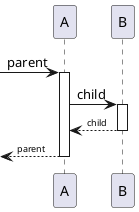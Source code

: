 @startuml
skinparam maxmessagesize 500
skinparam responseMessageBelowArrow true
[-> A: parent
activate A
  A -> B: child
  activate B
  return <size:9>child</size>
return <size:9>parent</size>
@enduml
